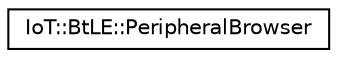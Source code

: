 digraph "Graphical Class Hierarchy"
{
 // LATEX_PDF_SIZE
  edge [fontname="Helvetica",fontsize="10",labelfontname="Helvetica",labelfontsize="10"];
  node [fontname="Helvetica",fontsize="10",shape=record];
  rankdir="LR";
  Node0 [label="IoT::BtLE::PeripheralBrowser",height=0.2,width=0.4,color="black", fillcolor="white", style="filled",URL="$classIoT_1_1BtLE_1_1PeripheralBrowser.html",tooltip="This class provides browsing for available Bluetooth LE devices."];
}
